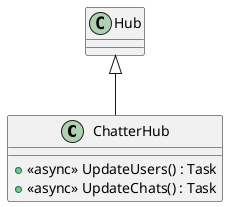 @startuml
class ChatterHub {
    + <<async>> UpdateUsers() : Task
    + <<async>> UpdateChats() : Task
}
Hub <|-- ChatterHub
@enduml
